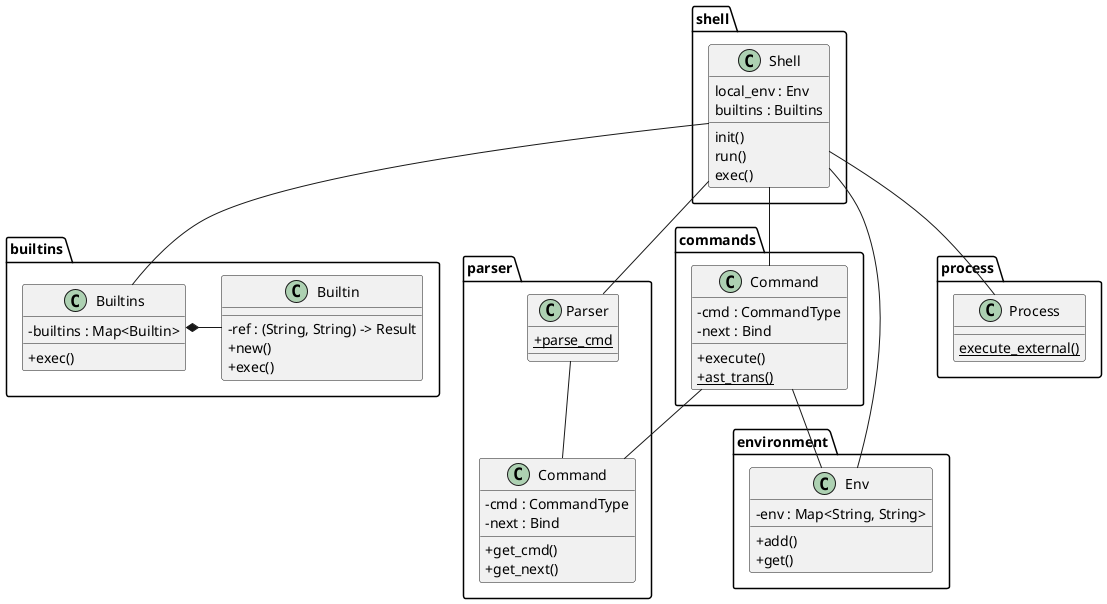 @startuml
skinparam classAttributeIconSize 0

namespace shell {
class Shell {
    local_env : Env
    builtins : Builtins
    init() 
    run()
    exec()
}
}

namespace commands {
class Command {
    -cmd : CommandType
    -next : Bind
	+execute()
	{static} +ast_trans()
}
}

namespace builtins {
class Builtin {
    -ref : (String, String) -> Result
    +new()
    +exec()
}
class Builtins {
    -builtins : Map<Builtin>
	+exec()
}

Builtins *- Builtin
}

namespace environment {
class Env {
    -env : Map<String, String>
    +add()
    +get()
}
}

namespace parser {
class Parser {
	+{static} parse_cmd
}

class Command {
	-cmd : CommandType
	-next : Bind
	+get_cmd()
	+get_next()
}

Parser -- Command
}

namespace process {
class Process {
    {static} execute_external()
}

.shell.Shell -- .builtins.Builtins
.shell.Shell -- .environment.Env
.shell.Shell -- .parser.Parser
.shell.Shell -- .commands.Command
.shell.Shell -- .process.Process

.commands.Command -- .parser.Command
.commands.Command -- .environment.Env
}

@enduml
